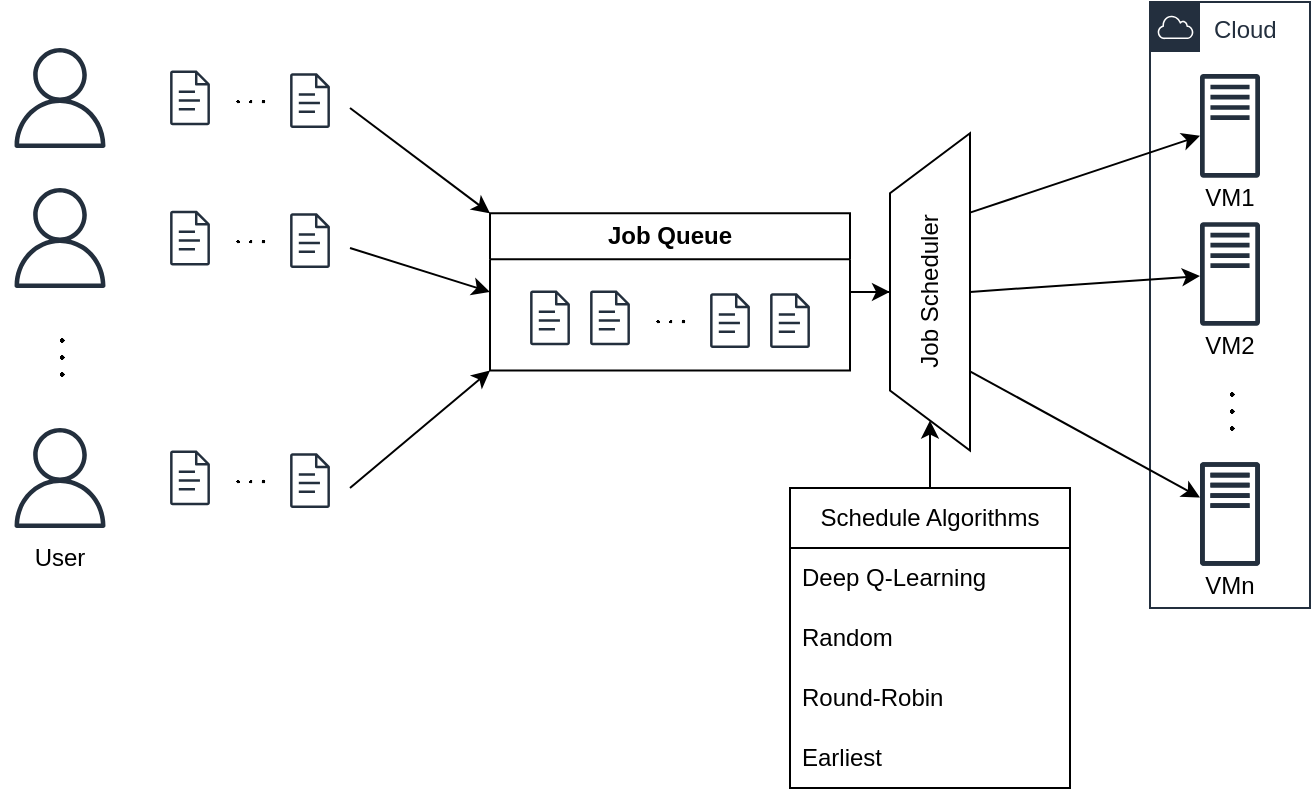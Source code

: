 <mxfile version="22.1.2" type="device">
  <diagram name="第 1 页" id="CfQgzGkemiLvTpW6770e">
    <mxGraphModel dx="1650" dy="1127" grid="1" gridSize="10" guides="1" tooltips="1" connect="1" arrows="1" fold="1" page="0" pageScale="1" pageWidth="827" pageHeight="1169" math="1" shadow="0">
      <root>
        <mxCell id="0" />
        <mxCell id="1" parent="0" />
        <mxCell id="uZZuBNZjG8sVTzccnMU_-1" value="" style="sketch=0;outlineConnect=0;fontColor=#232F3E;gradientColor=none;fillColor=#232F3D;strokeColor=none;dashed=0;verticalLabelPosition=bottom;verticalAlign=top;align=center;html=1;fontSize=12;fontStyle=0;aspect=fixed;pointerEvents=1;shape=mxgraph.aws4.user;" vertex="1" parent="1">
          <mxGeometry width="50" height="50" as="geometry" />
        </mxCell>
        <mxCell id="uZZuBNZjG8sVTzccnMU_-3" value="" style="sketch=0;outlineConnect=0;fontColor=#232F3E;gradientColor=none;fillColor=#232F3D;strokeColor=none;dashed=0;verticalLabelPosition=bottom;verticalAlign=top;align=center;html=1;fontSize=12;fontStyle=0;aspect=fixed;pointerEvents=1;shape=mxgraph.aws4.user;" vertex="1" parent="1">
          <mxGeometry y="70" width="50" height="50" as="geometry" />
        </mxCell>
        <mxCell id="uZZuBNZjG8sVTzccnMU_-4" value="\(\cdots\)" style="text;html=1;strokeColor=none;fillColor=none;align=center;verticalAlign=middle;whiteSpace=wrap;rounded=0;direction=east;horizontal=0;fontSize=16;" vertex="1" parent="1">
          <mxGeometry x="10" y="130" width="30" height="50" as="geometry" />
        </mxCell>
        <mxCell id="uZZuBNZjG8sVTzccnMU_-5" value="" style="sketch=0;outlineConnect=0;fontColor=#232F3E;gradientColor=none;fillColor=#232F3D;strokeColor=none;dashed=0;verticalLabelPosition=bottom;verticalAlign=top;align=center;html=1;fontSize=12;fontStyle=0;aspect=fixed;pointerEvents=1;shape=mxgraph.aws4.user;" vertex="1" parent="1">
          <mxGeometry y="190" width="50" height="50" as="geometry" />
        </mxCell>
        <mxCell id="uZZuBNZjG8sVTzccnMU_-6" value="User" style="text;html=1;strokeColor=none;fillColor=none;align=center;verticalAlign=middle;whiteSpace=wrap;rounded=0;" vertex="1" parent="1">
          <mxGeometry x="-5" y="240" width="60" height="30" as="geometry" />
        </mxCell>
        <mxCell id="uZZuBNZjG8sVTzccnMU_-7" value="" style="sketch=0;outlineConnect=0;fontColor=#232F3E;gradientColor=none;fillColor=#232F3D;strokeColor=none;dashed=0;verticalLabelPosition=bottom;verticalAlign=top;align=center;html=1;fontSize=12;fontStyle=0;aspect=fixed;pointerEvents=1;shape=mxgraph.aws4.document;" vertex="1" parent="1">
          <mxGeometry x="80" y="11.31" width="20" height="27.37" as="geometry" />
        </mxCell>
        <mxCell id="uZZuBNZjG8sVTzccnMU_-8" value="" style="sketch=0;outlineConnect=0;fontColor=#232F3E;gradientColor=none;fillColor=#232F3D;strokeColor=none;dashed=0;verticalLabelPosition=bottom;verticalAlign=top;align=center;html=1;fontSize=12;fontStyle=0;aspect=fixed;pointerEvents=1;shape=mxgraph.aws4.document;" vertex="1" parent="1">
          <mxGeometry x="80" y="81.32" width="20" height="27.37" as="geometry" />
        </mxCell>
        <mxCell id="uZZuBNZjG8sVTzccnMU_-9" value="" style="sketch=0;outlineConnect=0;fontColor=#232F3E;gradientColor=none;fillColor=#232F3D;strokeColor=none;dashed=0;verticalLabelPosition=bottom;verticalAlign=top;align=center;html=1;fontSize=12;fontStyle=0;aspect=fixed;pointerEvents=1;shape=mxgraph.aws4.document;" vertex="1" parent="1">
          <mxGeometry x="80" y="201.31" width="20" height="27.37" as="geometry" />
        </mxCell>
        <mxCell id="uZZuBNZjG8sVTzccnMU_-10" value="\(\cdots\)" style="text;html=1;strokeColor=none;fillColor=none;align=center;verticalAlign=middle;whiteSpace=wrap;rounded=0;" vertex="1" parent="1">
          <mxGeometry x="100" y="11.31" width="40" height="28.68" as="geometry" />
        </mxCell>
        <mxCell id="uZZuBNZjG8sVTzccnMU_-11" value="\(\cdots\)" style="text;html=1;strokeColor=none;fillColor=none;align=center;verticalAlign=middle;whiteSpace=wrap;rounded=0;" vertex="1" parent="1">
          <mxGeometry x="100" y="81.32" width="40" height="28.68" as="geometry" />
        </mxCell>
        <mxCell id="uZZuBNZjG8sVTzccnMU_-12" value="\(\cdots\)" style="text;html=1;strokeColor=none;fillColor=none;align=center;verticalAlign=middle;whiteSpace=wrap;rounded=0;" vertex="1" parent="1">
          <mxGeometry x="100" y="201.31" width="40" height="28.68" as="geometry" />
        </mxCell>
        <mxCell id="uZZuBNZjG8sVTzccnMU_-13" value="" style="sketch=0;outlineConnect=0;fontColor=#232F3E;gradientColor=none;fillColor=#232F3D;strokeColor=none;dashed=0;verticalLabelPosition=bottom;verticalAlign=top;align=center;html=1;fontSize=12;fontStyle=0;aspect=fixed;pointerEvents=1;shape=mxgraph.aws4.document;" vertex="1" parent="1">
          <mxGeometry x="140" y="12.62" width="20" height="27.37" as="geometry" />
        </mxCell>
        <mxCell id="uZZuBNZjG8sVTzccnMU_-14" value="" style="sketch=0;outlineConnect=0;fontColor=#232F3E;gradientColor=none;fillColor=#232F3D;strokeColor=none;dashed=0;verticalLabelPosition=bottom;verticalAlign=top;align=center;html=1;fontSize=12;fontStyle=0;aspect=fixed;pointerEvents=1;shape=mxgraph.aws4.document;" vertex="1" parent="1">
          <mxGeometry x="140" y="82.63" width="20" height="27.37" as="geometry" />
        </mxCell>
        <mxCell id="uZZuBNZjG8sVTzccnMU_-15" value="" style="sketch=0;outlineConnect=0;fontColor=#232F3E;gradientColor=none;fillColor=#232F3D;strokeColor=none;dashed=0;verticalLabelPosition=bottom;verticalAlign=top;align=center;html=1;fontSize=12;fontStyle=0;aspect=fixed;pointerEvents=1;shape=mxgraph.aws4.document;" vertex="1" parent="1">
          <mxGeometry x="140" y="202.62" width="20" height="27.37" as="geometry" />
        </mxCell>
        <mxCell id="uZZuBNZjG8sVTzccnMU_-34" value="" style="edgeStyle=orthogonalEdgeStyle;rounded=0;orthogonalLoop=1;jettySize=auto;html=1;" edge="1" parent="1" source="uZZuBNZjG8sVTzccnMU_-21" target="uZZuBNZjG8sVTzccnMU_-33">
          <mxGeometry relative="1" as="geometry" />
        </mxCell>
        <mxCell id="uZZuBNZjG8sVTzccnMU_-21" value="Job Queue" style="swimlane;whiteSpace=wrap;html=1;" vertex="1" parent="1">
          <mxGeometry x="240" y="82.63" width="180" height="78.68" as="geometry" />
        </mxCell>
        <mxCell id="uZZuBNZjG8sVTzccnMU_-16" value="" style="sketch=0;outlineConnect=0;fontColor=#232F3E;gradientColor=none;fillColor=#232F3D;strokeColor=none;dashed=0;verticalLabelPosition=bottom;verticalAlign=top;align=center;html=1;fontSize=12;fontStyle=0;aspect=fixed;pointerEvents=1;shape=mxgraph.aws4.document;" vertex="1" parent="uZZuBNZjG8sVTzccnMU_-21">
          <mxGeometry x="50" y="38.68" width="20" height="27.37" as="geometry" />
        </mxCell>
        <mxCell id="uZZuBNZjG8sVTzccnMU_-17" value="\(\cdots\)" style="text;html=1;strokeColor=none;fillColor=none;align=center;verticalAlign=middle;whiteSpace=wrap;rounded=0;" vertex="1" parent="uZZuBNZjG8sVTzccnMU_-21">
          <mxGeometry x="70" y="38.68" width="40" height="28.68" as="geometry" />
        </mxCell>
        <mxCell id="uZZuBNZjG8sVTzccnMU_-18" value="" style="sketch=0;outlineConnect=0;fontColor=#232F3E;gradientColor=none;fillColor=#232F3D;strokeColor=none;dashed=0;verticalLabelPosition=bottom;verticalAlign=top;align=center;html=1;fontSize=12;fontStyle=0;aspect=fixed;pointerEvents=1;shape=mxgraph.aws4.document;" vertex="1" parent="uZZuBNZjG8sVTzccnMU_-21">
          <mxGeometry x="110" y="39.99" width="20" height="27.37" as="geometry" />
        </mxCell>
        <mxCell id="uZZuBNZjG8sVTzccnMU_-19" value="" style="sketch=0;outlineConnect=0;fontColor=#232F3E;gradientColor=none;fillColor=#232F3D;strokeColor=none;dashed=0;verticalLabelPosition=bottom;verticalAlign=top;align=center;html=1;fontSize=12;fontStyle=0;aspect=fixed;pointerEvents=1;shape=mxgraph.aws4.document;" vertex="1" parent="uZZuBNZjG8sVTzccnMU_-21">
          <mxGeometry x="20" y="38.68" width="20" height="27.37" as="geometry" />
        </mxCell>
        <mxCell id="uZZuBNZjG8sVTzccnMU_-20" value="" style="sketch=0;outlineConnect=0;fontColor=#232F3E;gradientColor=none;fillColor=#232F3D;strokeColor=none;dashed=0;verticalLabelPosition=bottom;verticalAlign=top;align=center;html=1;fontSize=12;fontStyle=0;aspect=fixed;pointerEvents=1;shape=mxgraph.aws4.document;" vertex="1" parent="uZZuBNZjG8sVTzccnMU_-21">
          <mxGeometry x="140" y="39.99" width="20" height="27.37" as="geometry" />
        </mxCell>
        <mxCell id="uZZuBNZjG8sVTzccnMU_-23" value="Cloud" style="points=[[0,0],[0.25,0],[0.5,0],[0.75,0],[1,0],[1,0.25],[1,0.5],[1,0.75],[1,1],[0.75,1],[0.5,1],[0.25,1],[0,1],[0,0.75],[0,0.5],[0,0.25]];outlineConnect=0;gradientColor=none;html=1;whiteSpace=wrap;fontSize=12;fontStyle=0;container=1;pointerEvents=0;collapsible=0;recursiveResize=0;shape=mxgraph.aws4.group;grIcon=mxgraph.aws4.group_aws_cloud;strokeColor=#232F3E;fillColor=none;verticalAlign=top;align=left;spacingLeft=30;fontColor=#232F3E;dashed=0;" vertex="1" parent="1">
          <mxGeometry x="570" y="-23.04" width="80" height="303.04" as="geometry" />
        </mxCell>
        <mxCell id="uZZuBNZjG8sVTzccnMU_-24" value="" style="sketch=0;outlineConnect=0;fontColor=#232F3E;gradientColor=none;fillColor=#232F3D;strokeColor=none;dashed=0;verticalLabelPosition=bottom;verticalAlign=top;align=center;html=1;fontSize=12;fontStyle=0;aspect=fixed;pointerEvents=1;shape=mxgraph.aws4.traditional_server;" vertex="1" parent="uZZuBNZjG8sVTzccnMU_-23">
          <mxGeometry x="25" y="35.97" width="30" height="52" as="geometry" />
        </mxCell>
        <mxCell id="uZZuBNZjG8sVTzccnMU_-25" value="" style="sketch=0;outlineConnect=0;fontColor=#232F3E;gradientColor=none;fillColor=#232F3D;strokeColor=none;dashed=0;verticalLabelPosition=bottom;verticalAlign=top;align=center;html=1;fontSize=12;fontStyle=0;aspect=fixed;pointerEvents=1;shape=mxgraph.aws4.traditional_server;" vertex="1" parent="uZZuBNZjG8sVTzccnMU_-23">
          <mxGeometry x="25" y="110" width="30" height="52" as="geometry" />
        </mxCell>
        <mxCell id="uZZuBNZjG8sVTzccnMU_-27" value="\(\cdots\)" style="text;html=1;strokeColor=none;fillColor=none;align=center;verticalAlign=middle;whiteSpace=wrap;rounded=0;direction=east;horizontal=0;fontSize=16;" vertex="1" parent="uZZuBNZjG8sVTzccnMU_-23">
          <mxGeometry x="25" y="180" width="30" height="50" as="geometry" />
        </mxCell>
        <mxCell id="uZZuBNZjG8sVTzccnMU_-28" value="" style="sketch=0;outlineConnect=0;fontColor=#232F3E;gradientColor=none;fillColor=#232F3D;strokeColor=none;dashed=0;verticalLabelPosition=bottom;verticalAlign=top;align=center;html=1;fontSize=12;fontStyle=0;aspect=fixed;pointerEvents=1;shape=mxgraph.aws4.traditional_server;" vertex="1" parent="uZZuBNZjG8sVTzccnMU_-23">
          <mxGeometry x="25" y="230" width="30" height="52" as="geometry" />
        </mxCell>
        <mxCell id="uZZuBNZjG8sVTzccnMU_-29" value="" style="sketch=0;outlineConnect=0;fontColor=#232F3E;gradientColor=none;fillColor=#232F3D;strokeColor=none;dashed=0;verticalLabelPosition=bottom;verticalAlign=top;align=center;html=1;fontSize=12;fontStyle=0;aspect=fixed;pointerEvents=1;shape=mxgraph.aws4.traditional_server;" vertex="1" parent="uZZuBNZjG8sVTzccnMU_-23">
          <mxGeometry x="25" y="230" width="30" height="52" as="geometry" />
        </mxCell>
        <mxCell id="uZZuBNZjG8sVTzccnMU_-45" value="VM1" style="text;html=1;strokeColor=none;fillColor=none;align=center;verticalAlign=middle;whiteSpace=wrap;rounded=0;" vertex="1" parent="uZZuBNZjG8sVTzccnMU_-23">
          <mxGeometry x="20" y="87.97" width="40" height="20" as="geometry" />
        </mxCell>
        <mxCell id="uZZuBNZjG8sVTzccnMU_-46" value="VM2" style="text;html=1;strokeColor=none;fillColor=none;align=center;verticalAlign=middle;whiteSpace=wrap;rounded=0;" vertex="1" parent="uZZuBNZjG8sVTzccnMU_-23">
          <mxGeometry x="20" y="162" width="40" height="20" as="geometry" />
        </mxCell>
        <mxCell id="uZZuBNZjG8sVTzccnMU_-47" value="VMn" style="text;html=1;strokeColor=none;fillColor=none;align=center;verticalAlign=middle;whiteSpace=wrap;rounded=0;" vertex="1" parent="uZZuBNZjG8sVTzccnMU_-23">
          <mxGeometry x="20" y="282.0" width="40" height="20" as="geometry" />
        </mxCell>
        <mxCell id="uZZuBNZjG8sVTzccnMU_-30" value="" style="endArrow=classic;html=1;rounded=0;entryX=0;entryY=0;entryDx=0;entryDy=0;" edge="1" parent="1" target="uZZuBNZjG8sVTzccnMU_-21">
          <mxGeometry width="50" height="50" relative="1" as="geometry">
            <mxPoint x="170" y="30" as="sourcePoint" />
            <mxPoint x="370" y="120" as="targetPoint" />
          </mxGeometry>
        </mxCell>
        <mxCell id="uZZuBNZjG8sVTzccnMU_-31" value="" style="endArrow=classic;html=1;rounded=0;entryX=0;entryY=0.5;entryDx=0;entryDy=0;" edge="1" parent="1" target="uZZuBNZjG8sVTzccnMU_-21">
          <mxGeometry width="50" height="50" relative="1" as="geometry">
            <mxPoint x="170" y="100" as="sourcePoint" />
            <mxPoint x="370" y="120" as="targetPoint" />
          </mxGeometry>
        </mxCell>
        <mxCell id="uZZuBNZjG8sVTzccnMU_-32" value="" style="endArrow=classic;html=1;rounded=0;entryX=0;entryY=1;entryDx=0;entryDy=0;" edge="1" parent="1" target="uZZuBNZjG8sVTzccnMU_-21">
          <mxGeometry width="50" height="50" relative="1" as="geometry">
            <mxPoint x="170" y="220" as="sourcePoint" />
            <mxPoint x="370" y="120" as="targetPoint" />
          </mxGeometry>
        </mxCell>
        <mxCell id="uZZuBNZjG8sVTzccnMU_-33" value="Job Scheduler" style="shape=trapezoid;perimeter=trapezoidPerimeter;whiteSpace=wrap;html=1;fixedSize=1;direction=south;flipV=0;flipH=1;size=30;horizontal=0;" vertex="1" parent="1">
          <mxGeometry x="440" y="42.62" width="40" height="158.69" as="geometry" />
        </mxCell>
        <mxCell id="uZZuBNZjG8sVTzccnMU_-41" value="" style="edgeStyle=orthogonalEdgeStyle;rounded=0;orthogonalLoop=1;jettySize=auto;html=1;" edge="1" parent="1" source="uZZuBNZjG8sVTzccnMU_-36" target="uZZuBNZjG8sVTzccnMU_-33">
          <mxGeometry relative="1" as="geometry" />
        </mxCell>
        <mxCell id="uZZuBNZjG8sVTzccnMU_-36" value="Schedule Algorithms" style="swimlane;fontStyle=0;childLayout=stackLayout;horizontal=1;startSize=30;horizontalStack=0;resizeParent=1;resizeParentMax=0;resizeLast=0;collapsible=1;marginBottom=0;whiteSpace=wrap;html=1;" vertex="1" parent="1">
          <mxGeometry x="390" y="220" width="140" height="150" as="geometry" />
        </mxCell>
        <mxCell id="uZZuBNZjG8sVTzccnMU_-37" value="Deep Q-Learning" style="text;strokeColor=none;fillColor=none;align=left;verticalAlign=middle;spacingLeft=4;spacingRight=4;overflow=hidden;points=[[0,0.5],[1,0.5]];portConstraint=eastwest;rotatable=0;whiteSpace=wrap;html=1;" vertex="1" parent="uZZuBNZjG8sVTzccnMU_-36">
          <mxGeometry y="30" width="140" height="30" as="geometry" />
        </mxCell>
        <mxCell id="uZZuBNZjG8sVTzccnMU_-38" value="Random" style="text;strokeColor=none;fillColor=none;align=left;verticalAlign=middle;spacingLeft=4;spacingRight=4;overflow=hidden;points=[[0,0.5],[1,0.5]];portConstraint=eastwest;rotatable=0;whiteSpace=wrap;html=1;" vertex="1" parent="uZZuBNZjG8sVTzccnMU_-36">
          <mxGeometry y="60" width="140" height="30" as="geometry" />
        </mxCell>
        <mxCell id="uZZuBNZjG8sVTzccnMU_-39" value="Round-Robin" style="text;strokeColor=none;fillColor=none;align=left;verticalAlign=middle;spacingLeft=4;spacingRight=4;overflow=hidden;points=[[0,0.5],[1,0.5]];portConstraint=eastwest;rotatable=0;whiteSpace=wrap;html=1;" vertex="1" parent="uZZuBNZjG8sVTzccnMU_-36">
          <mxGeometry y="90" width="140" height="30" as="geometry" />
        </mxCell>
        <mxCell id="uZZuBNZjG8sVTzccnMU_-40" value="Earliest" style="text;strokeColor=none;fillColor=none;align=left;verticalAlign=middle;spacingLeft=4;spacingRight=4;overflow=hidden;points=[[0,0.5],[1,0.5]];portConstraint=eastwest;rotatable=0;whiteSpace=wrap;html=1;" vertex="1" parent="uZZuBNZjG8sVTzccnMU_-36">
          <mxGeometry y="120" width="140" height="30" as="geometry" />
        </mxCell>
        <mxCell id="uZZuBNZjG8sVTzccnMU_-42" value="" style="endArrow=classic;html=1;rounded=0;exitX=0.25;exitY=0;exitDx=0;exitDy=0;" edge="1" parent="1" source="uZZuBNZjG8sVTzccnMU_-33" target="uZZuBNZjG8sVTzccnMU_-24">
          <mxGeometry width="50" height="50" relative="1" as="geometry">
            <mxPoint x="490" y="88.68" as="sourcePoint" />
            <mxPoint x="540" y="38.68" as="targetPoint" />
          </mxGeometry>
        </mxCell>
        <mxCell id="uZZuBNZjG8sVTzccnMU_-43" value="" style="endArrow=classic;html=1;rounded=0;exitX=0.5;exitY=0;exitDx=0;exitDy=0;" edge="1" parent="1" source="uZZuBNZjG8sVTzccnMU_-33" target="uZZuBNZjG8sVTzccnMU_-25">
          <mxGeometry width="50" height="50" relative="1" as="geometry">
            <mxPoint x="550" y="140" as="sourcePoint" />
            <mxPoint x="600" y="90" as="targetPoint" />
          </mxGeometry>
        </mxCell>
        <mxCell id="uZZuBNZjG8sVTzccnMU_-44" value="" style="endArrow=classic;html=1;rounded=0;exitX=0.75;exitY=0;exitDx=0;exitDy=0;" edge="1" parent="1" source="uZZuBNZjG8sVTzccnMU_-33" target="uZZuBNZjG8sVTzccnMU_-29">
          <mxGeometry width="50" height="50" relative="1" as="geometry">
            <mxPoint x="540" y="220" as="sourcePoint" />
            <mxPoint x="590" y="170" as="targetPoint" />
          </mxGeometry>
        </mxCell>
      </root>
    </mxGraphModel>
  </diagram>
</mxfile>
